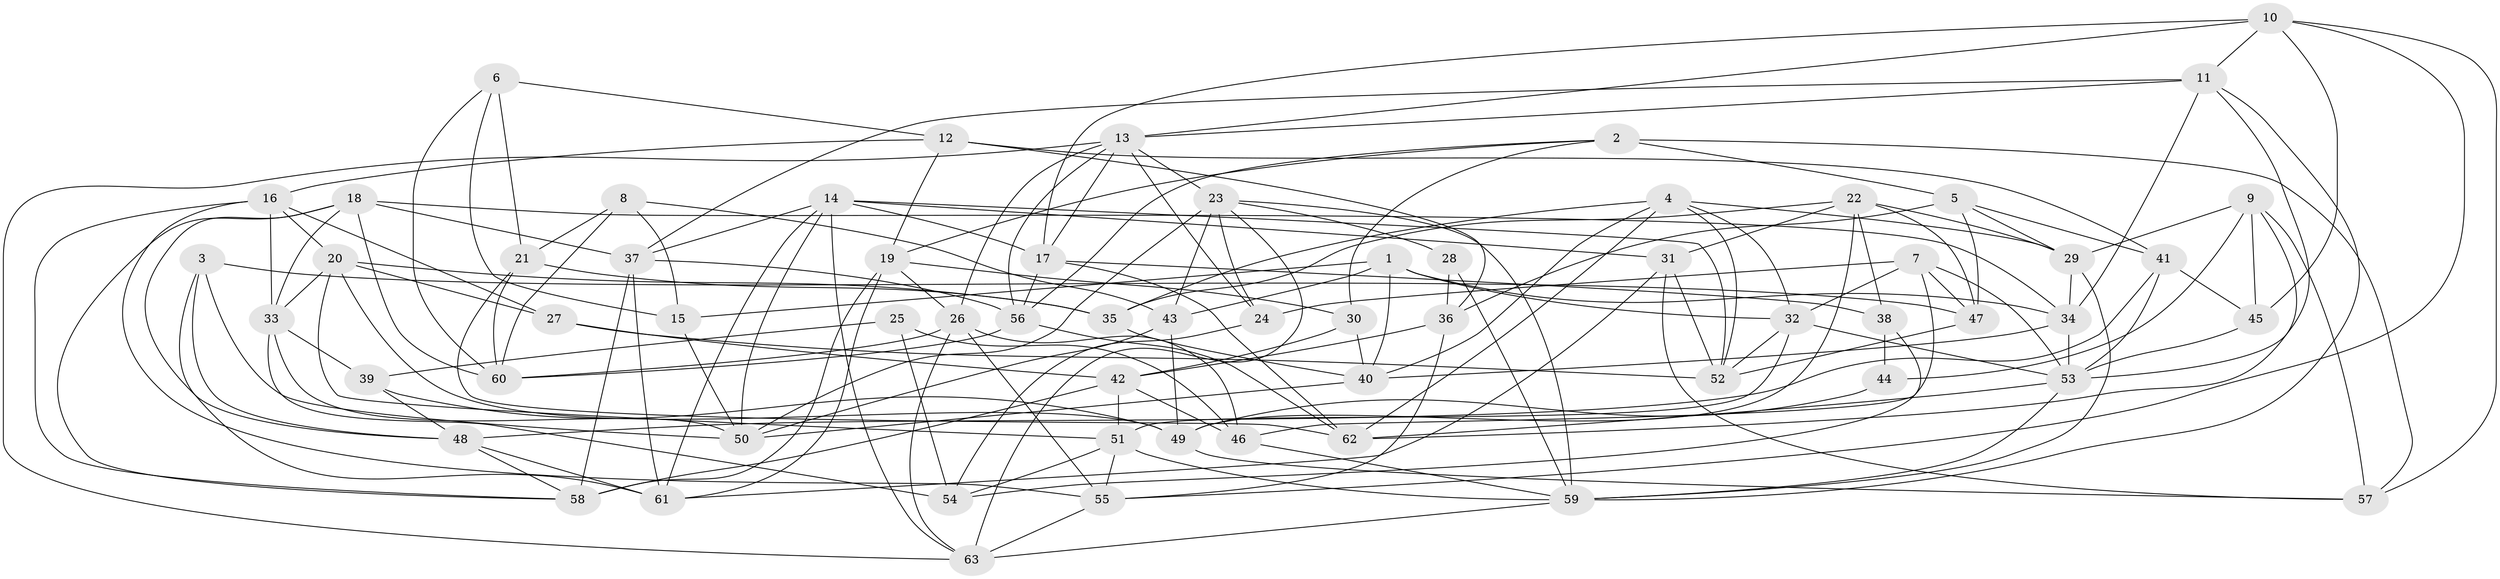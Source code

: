 // original degree distribution, {4: 1.0}
// Generated by graph-tools (version 1.1) at 2025/03/03/09/25 03:03:04]
// undirected, 63 vertices, 171 edges
graph export_dot {
graph [start="1"]
  node [color=gray90,style=filled];
  1;
  2;
  3;
  4;
  5;
  6;
  7;
  8;
  9;
  10;
  11;
  12;
  13;
  14;
  15;
  16;
  17;
  18;
  19;
  20;
  21;
  22;
  23;
  24;
  25;
  26;
  27;
  28;
  29;
  30;
  31;
  32;
  33;
  34;
  35;
  36;
  37;
  38;
  39;
  40;
  41;
  42;
  43;
  44;
  45;
  46;
  47;
  48;
  49;
  50;
  51;
  52;
  53;
  54;
  55;
  56;
  57;
  58;
  59;
  60;
  61;
  62;
  63;
  1 -- 15 [weight=2.0];
  1 -- 32 [weight=1.0];
  1 -- 34 [weight=1.0];
  1 -- 40 [weight=1.0];
  1 -- 43 [weight=1.0];
  2 -- 5 [weight=2.0];
  2 -- 19 [weight=1.0];
  2 -- 30 [weight=1.0];
  2 -- 56 [weight=1.0];
  2 -- 57 [weight=1.0];
  3 -- 47 [weight=1.0];
  3 -- 48 [weight=1.0];
  3 -- 50 [weight=1.0];
  3 -- 61 [weight=1.0];
  4 -- 29 [weight=1.0];
  4 -- 32 [weight=1.0];
  4 -- 35 [weight=1.0];
  4 -- 40 [weight=1.0];
  4 -- 52 [weight=1.0];
  4 -- 62 [weight=1.0];
  5 -- 29 [weight=1.0];
  5 -- 36 [weight=1.0];
  5 -- 41 [weight=1.0];
  5 -- 47 [weight=1.0];
  6 -- 12 [weight=1.0];
  6 -- 15 [weight=1.0];
  6 -- 21 [weight=1.0];
  6 -- 60 [weight=1.0];
  7 -- 24 [weight=1.0];
  7 -- 32 [weight=1.0];
  7 -- 46 [weight=1.0];
  7 -- 47 [weight=2.0];
  7 -- 53 [weight=1.0];
  8 -- 15 [weight=1.0];
  8 -- 21 [weight=1.0];
  8 -- 43 [weight=1.0];
  8 -- 60 [weight=1.0];
  9 -- 29 [weight=1.0];
  9 -- 44 [weight=1.0];
  9 -- 45 [weight=1.0];
  9 -- 57 [weight=2.0];
  9 -- 62 [weight=1.0];
  10 -- 11 [weight=1.0];
  10 -- 13 [weight=1.0];
  10 -- 17 [weight=1.0];
  10 -- 45 [weight=1.0];
  10 -- 55 [weight=1.0];
  10 -- 57 [weight=1.0];
  11 -- 13 [weight=1.0];
  11 -- 34 [weight=1.0];
  11 -- 37 [weight=1.0];
  11 -- 53 [weight=1.0];
  11 -- 59 [weight=1.0];
  12 -- 16 [weight=1.0];
  12 -- 19 [weight=1.0];
  12 -- 36 [weight=1.0];
  12 -- 41 [weight=2.0];
  13 -- 17 [weight=1.0];
  13 -- 23 [weight=1.0];
  13 -- 24 [weight=1.0];
  13 -- 26 [weight=1.0];
  13 -- 56 [weight=1.0];
  13 -- 63 [weight=1.0];
  14 -- 17 [weight=1.0];
  14 -- 31 [weight=2.0];
  14 -- 37 [weight=1.0];
  14 -- 50 [weight=1.0];
  14 -- 52 [weight=1.0];
  14 -- 61 [weight=1.0];
  14 -- 63 [weight=1.0];
  15 -- 50 [weight=2.0];
  16 -- 20 [weight=1.0];
  16 -- 27 [weight=1.0];
  16 -- 33 [weight=1.0];
  16 -- 55 [weight=1.0];
  16 -- 58 [weight=1.0];
  17 -- 38 [weight=1.0];
  17 -- 56 [weight=1.0];
  17 -- 62 [weight=1.0];
  18 -- 33 [weight=1.0];
  18 -- 34 [weight=1.0];
  18 -- 37 [weight=1.0];
  18 -- 48 [weight=1.0];
  18 -- 58 [weight=1.0];
  18 -- 60 [weight=1.0];
  19 -- 26 [weight=1.0];
  19 -- 30 [weight=1.0];
  19 -- 58 [weight=1.0];
  19 -- 61 [weight=1.0];
  20 -- 27 [weight=1.0];
  20 -- 33 [weight=1.0];
  20 -- 35 [weight=1.0];
  20 -- 49 [weight=1.0];
  20 -- 51 [weight=1.0];
  21 -- 35 [weight=2.0];
  21 -- 60 [weight=1.0];
  21 -- 62 [weight=1.0];
  22 -- 29 [weight=1.0];
  22 -- 31 [weight=1.0];
  22 -- 35 [weight=1.0];
  22 -- 38 [weight=1.0];
  22 -- 47 [weight=1.0];
  22 -- 49 [weight=1.0];
  23 -- 24 [weight=1.0];
  23 -- 28 [weight=1.0];
  23 -- 43 [weight=2.0];
  23 -- 50 [weight=1.0];
  23 -- 59 [weight=1.0];
  23 -- 63 [weight=1.0];
  24 -- 54 [weight=1.0];
  25 -- 39 [weight=1.0];
  25 -- 46 [weight=2.0];
  25 -- 54 [weight=3.0];
  26 -- 46 [weight=1.0];
  26 -- 55 [weight=1.0];
  26 -- 60 [weight=1.0];
  26 -- 63 [weight=1.0];
  27 -- 42 [weight=1.0];
  27 -- 52 [weight=1.0];
  28 -- 36 [weight=2.0];
  28 -- 59 [weight=1.0];
  29 -- 34 [weight=1.0];
  29 -- 59 [weight=1.0];
  30 -- 40 [weight=1.0];
  30 -- 42 [weight=1.0];
  31 -- 52 [weight=1.0];
  31 -- 57 [weight=1.0];
  31 -- 61 [weight=1.0];
  32 -- 51 [weight=1.0];
  32 -- 52 [weight=1.0];
  32 -- 53 [weight=1.0];
  33 -- 39 [weight=1.0];
  33 -- 50 [weight=1.0];
  33 -- 54 [weight=1.0];
  34 -- 40 [weight=1.0];
  34 -- 53 [weight=1.0];
  35 -- 40 [weight=1.0];
  36 -- 42 [weight=1.0];
  36 -- 55 [weight=1.0];
  37 -- 56 [weight=1.0];
  37 -- 58 [weight=1.0];
  37 -- 61 [weight=1.0];
  38 -- 44 [weight=2.0];
  38 -- 54 [weight=2.0];
  39 -- 48 [weight=1.0];
  39 -- 49 [weight=1.0];
  40 -- 50 [weight=1.0];
  41 -- 45 [weight=1.0];
  41 -- 48 [weight=1.0];
  41 -- 53 [weight=1.0];
  42 -- 46 [weight=1.0];
  42 -- 51 [weight=1.0];
  42 -- 58 [weight=1.0];
  43 -- 49 [weight=1.0];
  43 -- 50 [weight=1.0];
  44 -- 49 [weight=1.0];
  45 -- 53 [weight=1.0];
  46 -- 59 [weight=1.0];
  47 -- 52 [weight=1.0];
  48 -- 58 [weight=1.0];
  48 -- 61 [weight=1.0];
  49 -- 57 [weight=1.0];
  51 -- 54 [weight=1.0];
  51 -- 55 [weight=1.0];
  51 -- 59 [weight=1.0];
  53 -- 59 [weight=1.0];
  53 -- 62 [weight=1.0];
  55 -- 63 [weight=1.0];
  56 -- 60 [weight=1.0];
  56 -- 62 [weight=1.0];
  59 -- 63 [weight=1.0];
}
